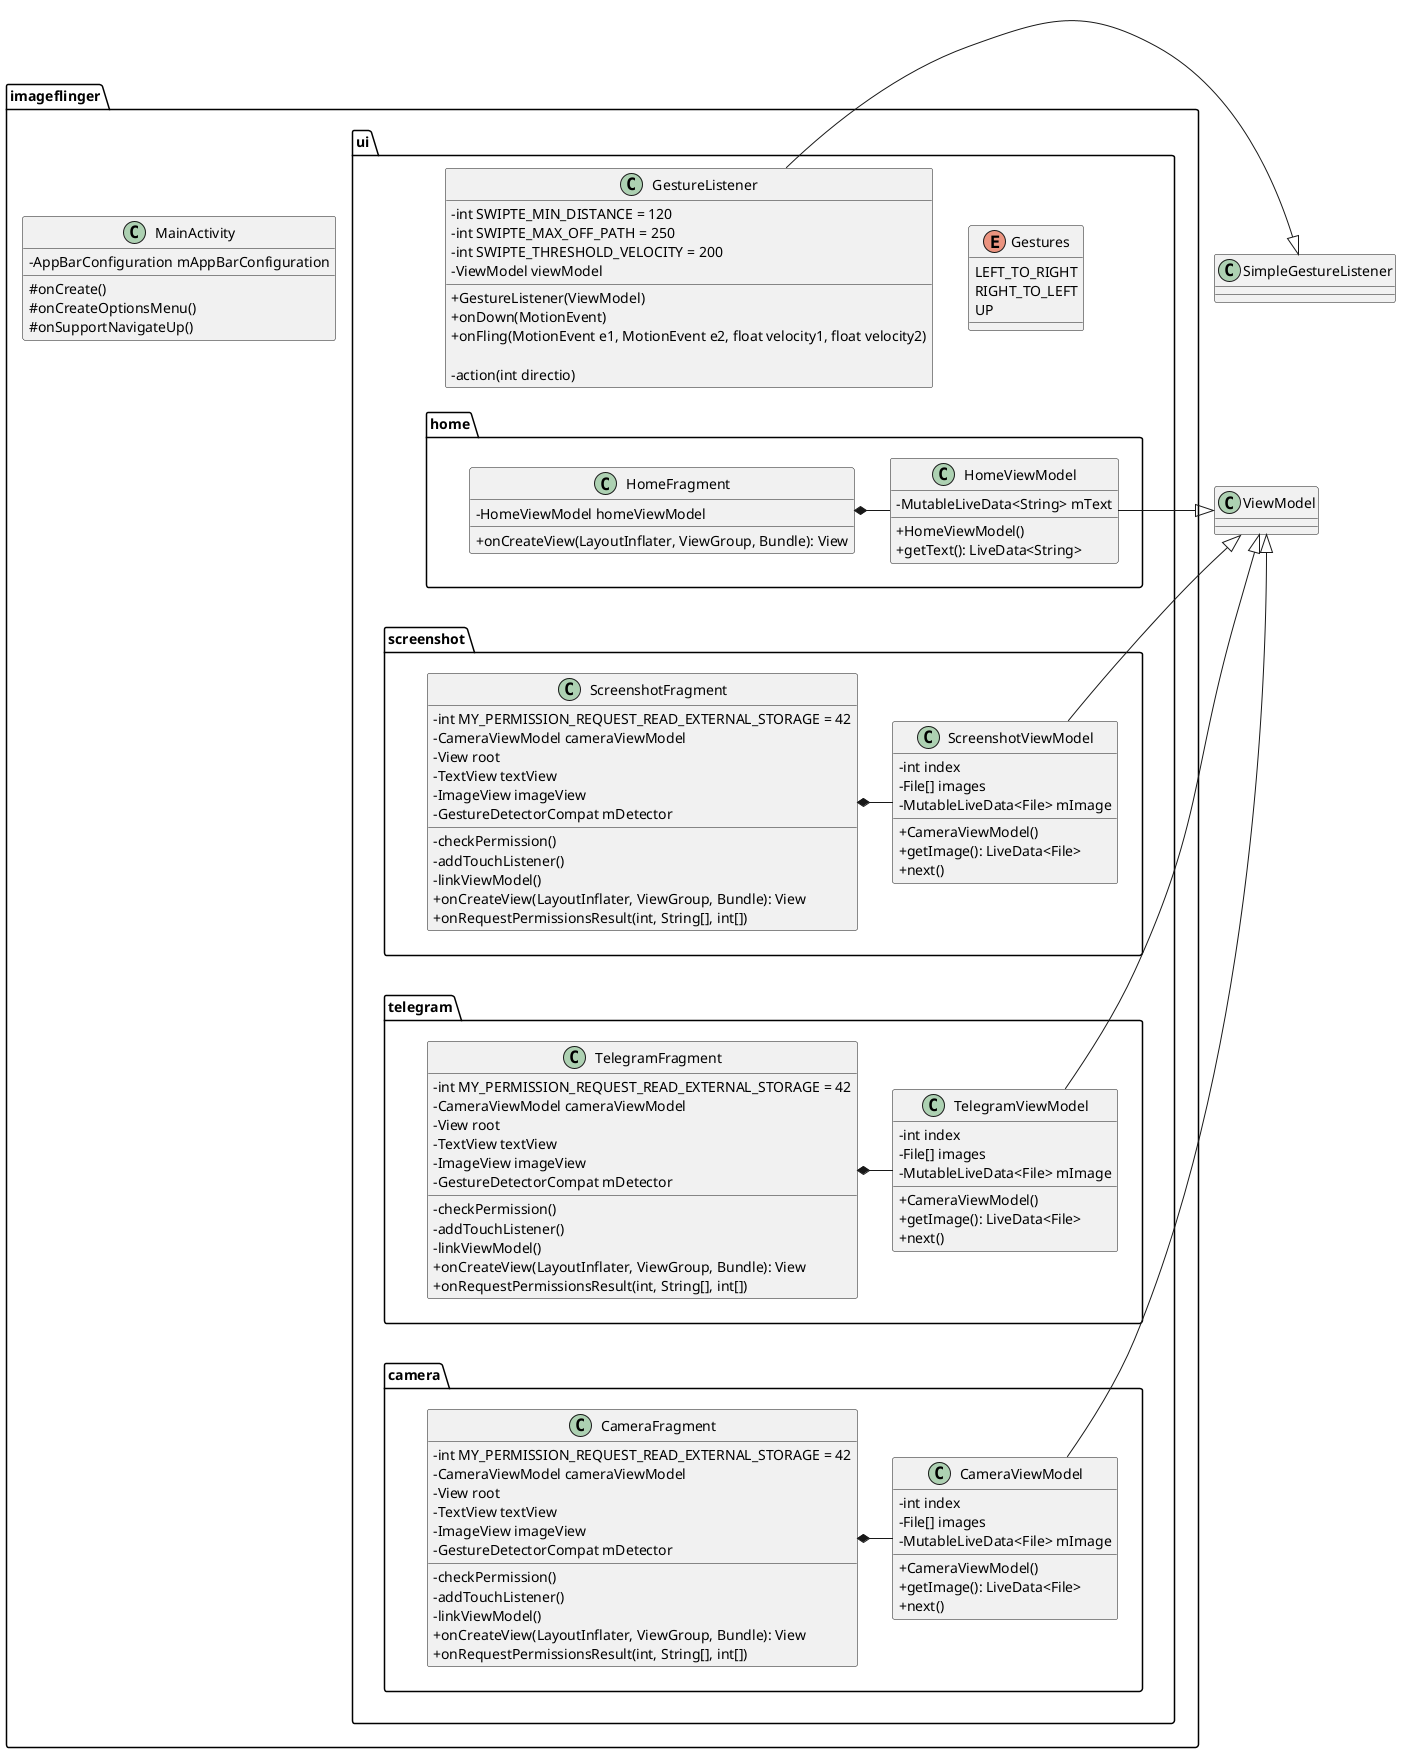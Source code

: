 @startuml image-flinger
skinparam ClassAttributeIconSize 0

package imageflinger {


class MainActivity {
    -AppBarConfiguration mAppBarConfiguration
    #onCreate()
    #onCreateOptionsMenu()
    #onSupportNavigateUp()
}

package ui {

enum Gestures {
    LEFT_TO_RIGHT
    RIGHT_TO_LEFT
    UP
}

class GestureListener {
    -int SWIPTE_MIN_DISTANCE = 120
    -int SWIPTE_MAX_OFF_PATH = 250
    -int SWIPTE_THRESHOLD_VELOCITY = 200
    -ViewModel viewModel
    +GestureListener(ViewModel)
    +onDown(MotionEvent)
    +onFling(MotionEvent e1, MotionEvent e2, float velocity1, float velocity2)

    -action(int directio)
}

package home {

class HomeFragment {
    -HomeViewModel homeViewModel
    +onCreateView(LayoutInflater, ViewGroup, Bundle): View
}

class HomeViewModel {
    -MutableLiveData<String> mText
    +HomeViewModel()
    +getText(): LiveData<String>
}

}

package camera {

class CameraFragment {
    -int MY_PERMISSION_REQUEST_READ_EXTERNAL_STORAGE = 42
    -CameraViewModel cameraViewModel
    -View root
    -TextView textView
    -ImageView imageView
    -GestureDetectorCompat mDetector
    -checkPermission()
    -addTouchListener()
    -linkViewModel()
    +onCreateView(LayoutInflater, ViewGroup, Bundle): View
    +onRequestPermissionsResult(int, String[], int[])
}

class CameraViewModel {
    -int index
    -File[] images
    -MutableLiveData<File> mImage
    +CameraViewModel()
    +getImage(): LiveData<File>
    +next()
}

}

package telegram {

class TelegramFragment {
    -int MY_PERMISSION_REQUEST_READ_EXTERNAL_STORAGE = 42
    -CameraViewModel cameraViewModel
    -View root
    -TextView textView
    -ImageView imageView
    -GestureDetectorCompat mDetector
    -checkPermission()
    -addTouchListener()
    -linkViewModel()
    +onCreateView(LayoutInflater, ViewGroup, Bundle): View
    +onRequestPermissionsResult(int, String[], int[])
}

class TelegramViewModel {
    -int index
    -File[] images
    -MutableLiveData<File> mImage
    +CameraViewModel()
    +getImage(): LiveData<File>
    +next()
}

}

package screenshot {

class ScreenshotFragment {
    -int MY_PERMISSION_REQUEST_READ_EXTERNAL_STORAGE = 42
    -CameraViewModel cameraViewModel
    -View root
    -TextView textView
    -ImageView imageView
    -GestureDetectorCompat mDetector
    -checkPermission()
    -addTouchListener()
    -linkViewModel()
    +onCreateView(LayoutInflater, ViewGroup, Bundle): View
    +onRequestPermissionsResult(int, String[], int[])
}

class ScreenshotViewModel {
    -int index
    -File[] images
    -MutableLiveData<File> mImage
    +CameraViewModel()
    +getImage(): LiveData<File>
    +next()
}
}
}
}

class ViewModel {
}
class SimpleGestureListener {
}

home <-[hidden]- screenshot
screenshot <-[hidden]- telegram
telegram <-[hidden]- camera
GestureListener <-[hidden] Gestures
GestureListener <-[hidden]- home

CameraFragment *- CameraViewModel
HomeFragment *- HomeViewModel
ScreenshotFragment *- ScreenshotViewModel
TelegramFragment *- TelegramViewModel

ViewModel <|- CameraViewModel
ViewModel <|- ScreenshotViewModel
ViewModel <|- TelegramViewModel
ViewModel <|- HomeViewModel

SimpleGestureListener <|- GestureListener

@enduml